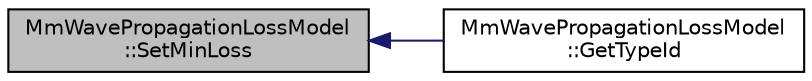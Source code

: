 digraph "MmWavePropagationLossModel::SetMinLoss"
{
  edge [fontname="Helvetica",fontsize="10",labelfontname="Helvetica",labelfontsize="10"];
  node [fontname="Helvetica",fontsize="10",shape=record];
  rankdir="LR";
  Node1 [label="MmWavePropagationLossModel\l::SetMinLoss",height=0.2,width=0.4,color="black", fillcolor="grey75", style="filled", fontcolor="black"];
  Node1 -> Node2 [dir="back",color="midnightblue",fontsize="10",style="solid"];
  Node2 [label="MmWavePropagationLossModel\l::GetTypeId",height=0.2,width=0.4,color="black", fillcolor="white", style="filled",URL="$d7/d6e/classMmWavePropagationLossModel.html#a7a029033ebe8a731db5521a9db427ce0"];
}
